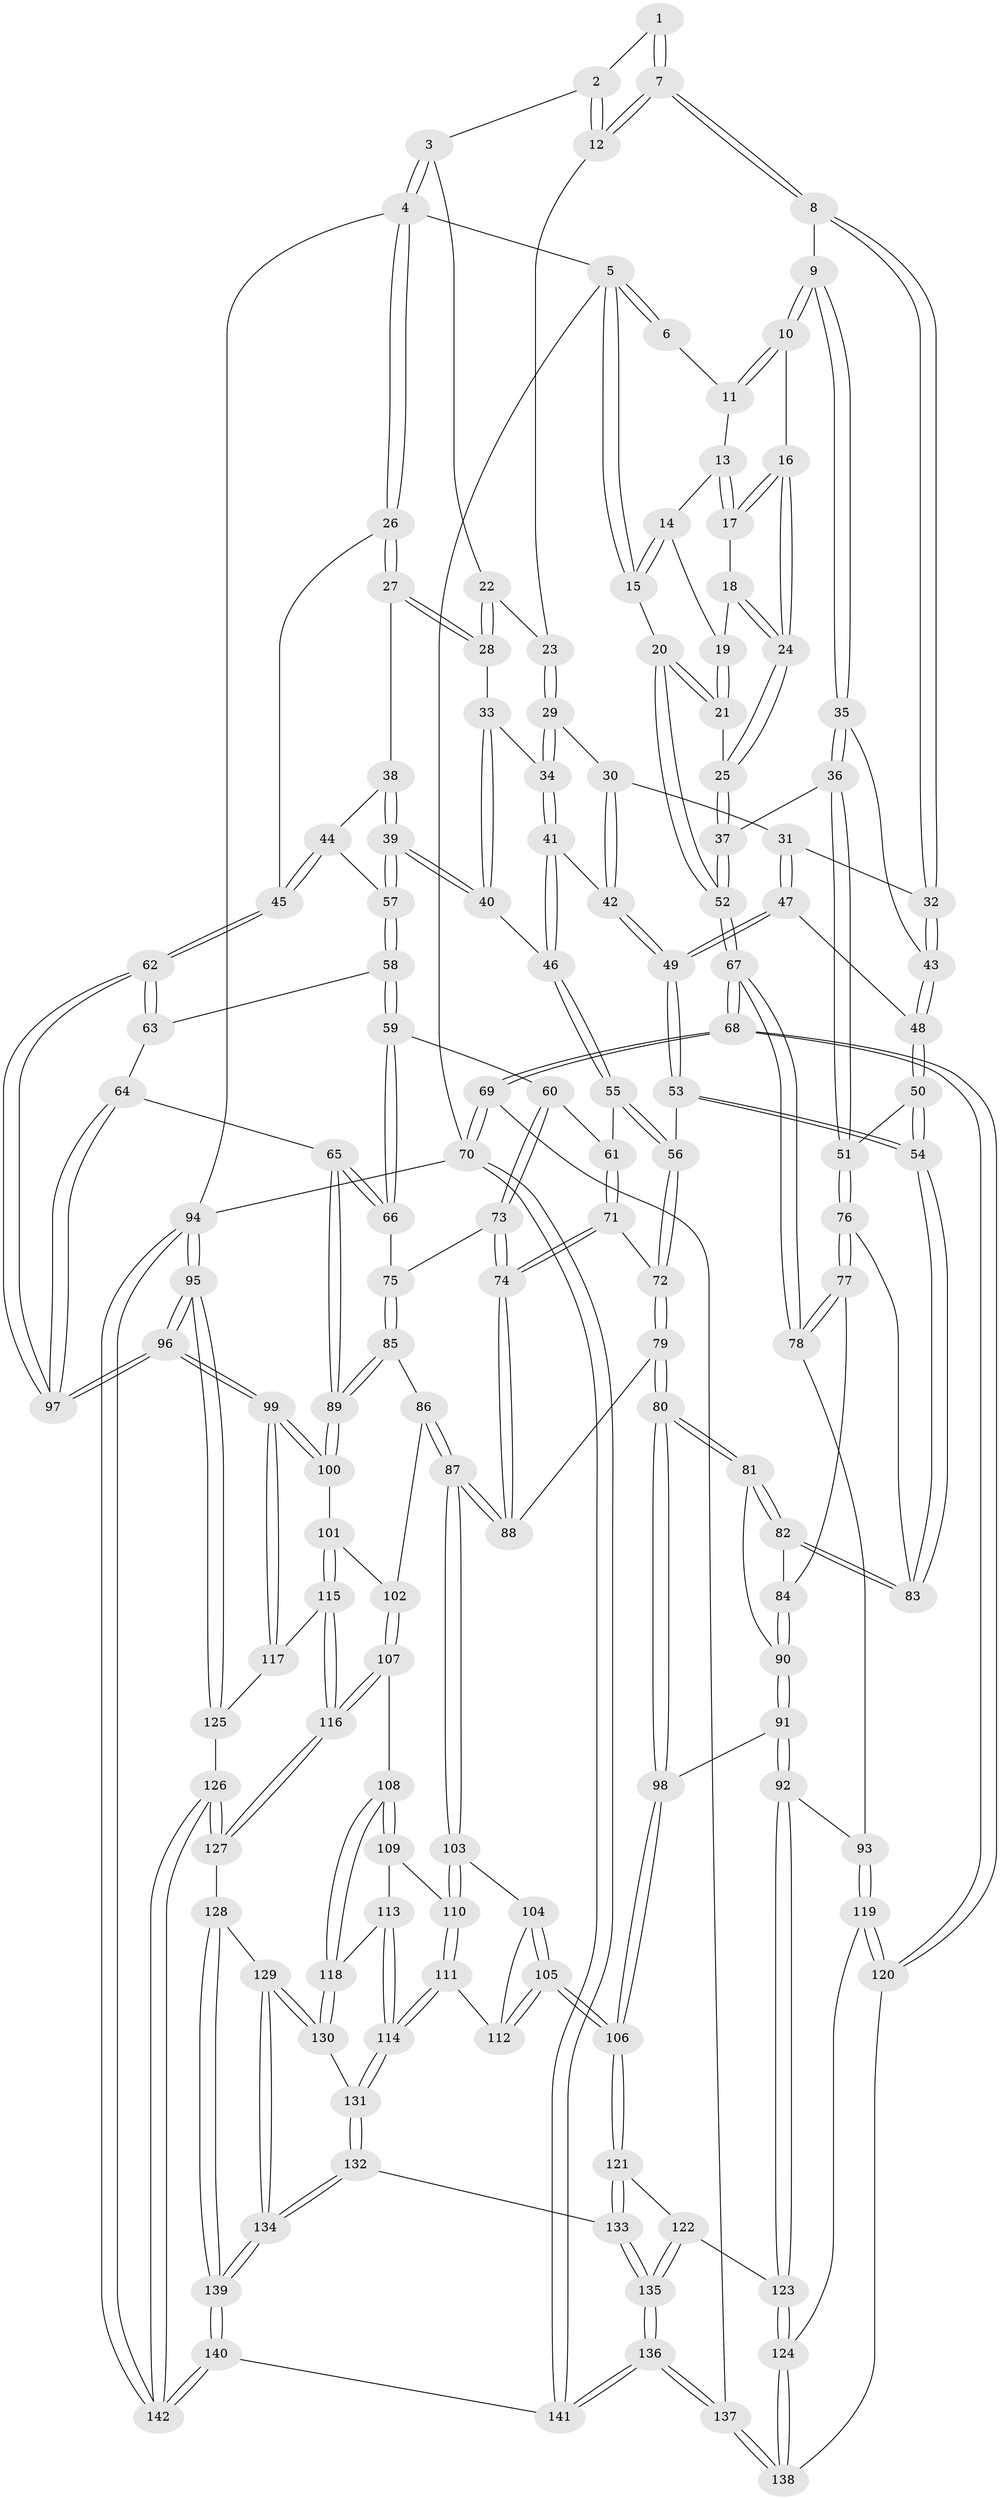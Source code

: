 // coarse degree distribution, {3: 0.6744186046511628, 4: 0.12790697674418605, 2: 0.10465116279069768, 5: 0.09302325581395349}
// Generated by graph-tools (version 1.1) at 2025/54/03/04/25 22:54:33]
// undirected, 142 vertices, 352 edges
graph export_dot {
  node [color=gray90,style=filled];
  1 [pos="+0.37099849543891245+0"];
  2 [pos="+0.642619913145138+0"];
  3 [pos="+0.9022212200624914+0"];
  4 [pos="+1+0"];
  5 [pos="+0+0"];
  6 [pos="+0.13709884227853864+0"];
  7 [pos="+0.3954191568786625+0.10459110539924167"];
  8 [pos="+0.3832890101948256+0.12383555925598168"];
  9 [pos="+0.34174680965898496+0.14221832326631442"];
  10 [pos="+0.28856749688404454+0.1338039287328199"];
  11 [pos="+0.14780048651111036+0.01365138601637851"];
  12 [pos="+0.523521601307693+0.11102243059836688"];
  13 [pos="+0.1354312996860156+0.03915237919799869"];
  14 [pos="+0.10157054785027791+0.06952990568443879"];
  15 [pos="+0+0.04950457704235235"];
  16 [pos="+0.22551075592296627+0.15696305299285418"];
  17 [pos="+0.1514021369871478+0.10812525784191997"];
  18 [pos="+0.141305136760475+0.1567472592456258"];
  19 [pos="+0.07256526817864103+0.1283616519107412"];
  20 [pos="+0+0.0971204706306972"];
  21 [pos="+0.03999317792891412+0.15810404011721055"];
  22 [pos="+0.8599452377523528+0"];
  23 [pos="+0.5240407957504885+0.1112161983282691"];
  24 [pos="+0.1583217918490245+0.20571993106763406"];
  25 [pos="+0.12657478320328683+0.27703806742044557"];
  26 [pos="+1+0.16138658694698002"];
  27 [pos="+0.9016385434199283+0.19678766995936806"];
  28 [pos="+0.8288095910813609+0.01247293501221711"];
  29 [pos="+0.6038635915523174+0.17518534719242193"];
  30 [pos="+0.5060243336081645+0.23558066834658523"];
  31 [pos="+0.4591337076136405+0.24430766340103582"];
  32 [pos="+0.42352335583808065+0.20981722089945676"];
  33 [pos="+0.8280259793286422+0.013504856872101095"];
  34 [pos="+0.6484102498446218+0.19652407538344072"];
  35 [pos="+0.27192589189899435+0.2886083417218742"];
  36 [pos="+0.18852836151614336+0.3753175943239857"];
  37 [pos="+0.13009910166139682+0.3539351775266633"];
  38 [pos="+0.9036495297709328+0.20864889021086577"];
  39 [pos="+0.8459968146690363+0.35565614480016716"];
  40 [pos="+0.7710442268272257+0.33971176442273493"];
  41 [pos="+0.65209625616421+0.2766447164984282"];
  42 [pos="+0.6049558708985137+0.28857108890457245"];
  43 [pos="+0.38183355840386085+0.31113262112043505"];
  44 [pos="+1+0.3053719453399889"];
  45 [pos="+1+0.32701918502904814"];
  46 [pos="+0.6987341735691427+0.3433942881597495"];
  47 [pos="+0.4903383534600905+0.3219926056578338"];
  48 [pos="+0.3955987911085919+0.34571958657977997"];
  49 [pos="+0.5019003362534574+0.33141374314086885"];
  50 [pos="+0.3907029141888464+0.3571766572462032"];
  51 [pos="+0.18872542605969161+0.3755629086163955"];
  52 [pos="+0+0.4425417499092279"];
  53 [pos="+0.508329559318283+0.4389679853959782"];
  54 [pos="+0.4147103117666766+0.4690312124791266"];
  55 [pos="+0.6798018154784314+0.38723645015587715"];
  56 [pos="+0.5221102601174668+0.44532448273718894"];
  57 [pos="+0.8588691746369567+0.3695348847531173"];
  58 [pos="+0.8592320051825231+0.3706643285349642"];
  59 [pos="+0.7993388899929592+0.48121092409040567"];
  60 [pos="+0.720168681351749+0.47127930061981077"];
  61 [pos="+0.6872394313227502+0.4325021769236872"];
  62 [pos="+1+0.4860835664392634"];
  63 [pos="+0.8865727089521384+0.40731898083433327"];
  64 [pos="+0.911002401908361+0.5496707776482168"];
  65 [pos="+0.8973973350227019+0.5596411993730133"];
  66 [pos="+0.8090675353155711+0.5219096812712105"];
  67 [pos="+0+0.5616390459584742"];
  68 [pos="+0+0.7536701954763128"];
  69 [pos="+0+0.8218024267289383"];
  70 [pos="+0+1"];
  71 [pos="+0.6254556631483704+0.5464119150242076"];
  72 [pos="+0.5262996339339562+0.4540166662123712"];
  73 [pos="+0.731584385598307+0.5273606903300205"];
  74 [pos="+0.6303130412997059+0.5824653776215614"];
  75 [pos="+0.7609636926960102+0.5512965934662551"];
  76 [pos="+0.22189915747820788+0.43569212411838715"];
  77 [pos="+0.21983034025065484+0.5055311589159349"];
  78 [pos="+0.18244737799072477+0.5751943227778873"];
  79 [pos="+0.5206405238246524+0.5907470902846426"];
  80 [pos="+0.4477653720653015+0.6331611095666536"];
  81 [pos="+0.4096896557412158+0.5600292516530065"];
  82 [pos="+0.40886199126133754+0.5210504671629687"];
  83 [pos="+0.4109224687687621+0.4725889296126286"];
  84 [pos="+0.26644502866069963+0.5427736059338962"];
  85 [pos="+0.7593468558930973+0.6025980347025938"];
  86 [pos="+0.7537904578578543+0.6086345788833893"];
  87 [pos="+0.6409070583166673+0.6169287017225563"];
  88 [pos="+0.6287140318040008+0.5918049775415263"];
  89 [pos="+0.8734858969849225+0.6103160942641367"];
  90 [pos="+0.3070407171148394+0.5813833000076265"];
  91 [pos="+0.29898070769786234+0.6591153173962973"];
  92 [pos="+0.25370692329232564+0.6911329418606421"];
  93 [pos="+0.1930450141903527+0.6643407285558288"];
  94 [pos="+1+1"];
  95 [pos="+1+0.7693242799404643"];
  96 [pos="+1+0.7661601411386026"];
  97 [pos="+1+0.5638147798890226"];
  98 [pos="+0.44307490654410603+0.6641247991802799"];
  99 [pos="+1+0.7558165576772864"];
  100 [pos="+0.8739391422619129+0.62145896265219"];
  101 [pos="+0.866028665299798+0.6780683010879173"];
  102 [pos="+0.7614929735201691+0.6507284862246057"];
  103 [pos="+0.6388966213550505+0.6438477710470054"];
  104 [pos="+0.5948527172384896+0.6656081200251053"];
  105 [pos="+0.4581805759383265+0.7009524175457055"];
  106 [pos="+0.45399606567065043+0.7002649050364114"];
  107 [pos="+0.7402817593141592+0.723982144283982"];
  108 [pos="+0.720580634656613+0.716579833306059"];
  109 [pos="+0.6521163606735124+0.673453538570689"];
  110 [pos="+0.6400772156906837+0.6467995863843404"];
  111 [pos="+0.5619191206865406+0.7504725877256906"];
  112 [pos="+0.5615320102680531+0.750179822251095"];
  113 [pos="+0.638114164979051+0.7095897679128673"];
  114 [pos="+0.5814088511016169+0.7677583377169671"];
  115 [pos="+0.8689349554488699+0.7080817122470274"];
  116 [pos="+0.7760021338649674+0.7686496341290144"];
  117 [pos="+0.874465269590262+0.7111900798052645"];
  118 [pos="+0.6564909591666489+0.7690208539334058"];
  119 [pos="+0.11089186317031317+0.7182093843738571"];
  120 [pos="+0+0.7553438812196192"];
  121 [pos="+0.41262577589321425+0.8037337945565014"];
  122 [pos="+0.3148943734162657+0.8094016086766221"];
  123 [pos="+0.2936464570859771+0.8059689576276644"];
  124 [pos="+0.2277362782636236+0.8527493293838396"];
  125 [pos="+0.9029539421025642+0.8099319556266371"];
  126 [pos="+0.8152359937504289+0.9317841656294512"];
  127 [pos="+0.759815211117312+0.8707229732139287"];
  128 [pos="+0.7178797932842462+0.8683722238242318"];
  129 [pos="+0.6826668341037553+0.8590265879739474"];
  130 [pos="+0.647604862548285+0.8233439379626221"];
  131 [pos="+0.5901424501981837+0.797158366758742"];
  132 [pos="+0.47863278109742785+0.8835190160727293"];
  133 [pos="+0.46220114498516296+0.877449909485211"];
  134 [pos="+0.5378840358374697+0.9417416903873995"];
  135 [pos="+0.3443732544143672+1"];
  136 [pos="+0.2525981632837594+1"];
  137 [pos="+0.20034916514794468+0.9632805687240876"];
  138 [pos="+0.2064458371028908+0.8874964229222121"];
  139 [pos="+0.5719048483299496+1"];
  140 [pos="+0.5882860594077618+1"];
  141 [pos="+0.2465754803907301+1"];
  142 [pos="+1+1"];
  1 -- 2;
  1 -- 7;
  1 -- 7;
  2 -- 3;
  2 -- 12;
  2 -- 12;
  3 -- 4;
  3 -- 4;
  3 -- 22;
  4 -- 5;
  4 -- 26;
  4 -- 26;
  4 -- 94;
  5 -- 6;
  5 -- 6;
  5 -- 15;
  5 -- 15;
  5 -- 70;
  6 -- 11;
  7 -- 8;
  7 -- 8;
  7 -- 12;
  7 -- 12;
  8 -- 9;
  8 -- 32;
  8 -- 32;
  9 -- 10;
  9 -- 10;
  9 -- 35;
  9 -- 35;
  10 -- 11;
  10 -- 11;
  10 -- 16;
  11 -- 13;
  12 -- 23;
  13 -- 14;
  13 -- 17;
  13 -- 17;
  14 -- 15;
  14 -- 15;
  14 -- 19;
  15 -- 20;
  16 -- 17;
  16 -- 17;
  16 -- 24;
  16 -- 24;
  17 -- 18;
  18 -- 19;
  18 -- 24;
  18 -- 24;
  19 -- 21;
  19 -- 21;
  20 -- 21;
  20 -- 21;
  20 -- 52;
  20 -- 52;
  21 -- 25;
  22 -- 23;
  22 -- 28;
  22 -- 28;
  23 -- 29;
  23 -- 29;
  24 -- 25;
  24 -- 25;
  25 -- 37;
  25 -- 37;
  26 -- 27;
  26 -- 27;
  26 -- 45;
  27 -- 28;
  27 -- 28;
  27 -- 38;
  28 -- 33;
  29 -- 30;
  29 -- 34;
  29 -- 34;
  30 -- 31;
  30 -- 42;
  30 -- 42;
  31 -- 32;
  31 -- 47;
  31 -- 47;
  32 -- 43;
  32 -- 43;
  33 -- 34;
  33 -- 40;
  33 -- 40;
  34 -- 41;
  34 -- 41;
  35 -- 36;
  35 -- 36;
  35 -- 43;
  36 -- 37;
  36 -- 51;
  36 -- 51;
  37 -- 52;
  37 -- 52;
  38 -- 39;
  38 -- 39;
  38 -- 44;
  39 -- 40;
  39 -- 40;
  39 -- 57;
  39 -- 57;
  40 -- 46;
  41 -- 42;
  41 -- 46;
  41 -- 46;
  42 -- 49;
  42 -- 49;
  43 -- 48;
  43 -- 48;
  44 -- 45;
  44 -- 45;
  44 -- 57;
  45 -- 62;
  45 -- 62;
  46 -- 55;
  46 -- 55;
  47 -- 48;
  47 -- 49;
  47 -- 49;
  48 -- 50;
  48 -- 50;
  49 -- 53;
  49 -- 53;
  50 -- 51;
  50 -- 54;
  50 -- 54;
  51 -- 76;
  51 -- 76;
  52 -- 67;
  52 -- 67;
  53 -- 54;
  53 -- 54;
  53 -- 56;
  54 -- 83;
  54 -- 83;
  55 -- 56;
  55 -- 56;
  55 -- 61;
  56 -- 72;
  56 -- 72;
  57 -- 58;
  57 -- 58;
  58 -- 59;
  58 -- 59;
  58 -- 63;
  59 -- 60;
  59 -- 66;
  59 -- 66;
  60 -- 61;
  60 -- 73;
  60 -- 73;
  61 -- 71;
  61 -- 71;
  62 -- 63;
  62 -- 63;
  62 -- 97;
  62 -- 97;
  63 -- 64;
  64 -- 65;
  64 -- 97;
  64 -- 97;
  65 -- 66;
  65 -- 66;
  65 -- 89;
  65 -- 89;
  66 -- 75;
  67 -- 68;
  67 -- 68;
  67 -- 78;
  67 -- 78;
  68 -- 69;
  68 -- 69;
  68 -- 120;
  68 -- 120;
  69 -- 70;
  69 -- 70;
  69 -- 137;
  70 -- 141;
  70 -- 141;
  70 -- 94;
  71 -- 72;
  71 -- 74;
  71 -- 74;
  72 -- 79;
  72 -- 79;
  73 -- 74;
  73 -- 74;
  73 -- 75;
  74 -- 88;
  74 -- 88;
  75 -- 85;
  75 -- 85;
  76 -- 77;
  76 -- 77;
  76 -- 83;
  77 -- 78;
  77 -- 78;
  77 -- 84;
  78 -- 93;
  79 -- 80;
  79 -- 80;
  79 -- 88;
  80 -- 81;
  80 -- 81;
  80 -- 98;
  80 -- 98;
  81 -- 82;
  81 -- 82;
  81 -- 90;
  82 -- 83;
  82 -- 83;
  82 -- 84;
  84 -- 90;
  84 -- 90;
  85 -- 86;
  85 -- 89;
  85 -- 89;
  86 -- 87;
  86 -- 87;
  86 -- 102;
  87 -- 88;
  87 -- 88;
  87 -- 103;
  87 -- 103;
  89 -- 100;
  89 -- 100;
  90 -- 91;
  90 -- 91;
  91 -- 92;
  91 -- 92;
  91 -- 98;
  92 -- 93;
  92 -- 123;
  92 -- 123;
  93 -- 119;
  93 -- 119;
  94 -- 95;
  94 -- 95;
  94 -- 142;
  94 -- 142;
  95 -- 96;
  95 -- 96;
  95 -- 125;
  95 -- 125;
  96 -- 97;
  96 -- 97;
  96 -- 99;
  96 -- 99;
  98 -- 106;
  98 -- 106;
  99 -- 100;
  99 -- 100;
  99 -- 117;
  99 -- 117;
  100 -- 101;
  101 -- 102;
  101 -- 115;
  101 -- 115;
  102 -- 107;
  102 -- 107;
  103 -- 104;
  103 -- 110;
  103 -- 110;
  104 -- 105;
  104 -- 105;
  104 -- 112;
  105 -- 106;
  105 -- 106;
  105 -- 112;
  105 -- 112;
  106 -- 121;
  106 -- 121;
  107 -- 108;
  107 -- 116;
  107 -- 116;
  108 -- 109;
  108 -- 109;
  108 -- 118;
  108 -- 118;
  109 -- 110;
  109 -- 113;
  110 -- 111;
  110 -- 111;
  111 -- 112;
  111 -- 114;
  111 -- 114;
  113 -- 114;
  113 -- 114;
  113 -- 118;
  114 -- 131;
  114 -- 131;
  115 -- 116;
  115 -- 116;
  115 -- 117;
  116 -- 127;
  116 -- 127;
  117 -- 125;
  118 -- 130;
  118 -- 130;
  119 -- 120;
  119 -- 120;
  119 -- 124;
  120 -- 138;
  121 -- 122;
  121 -- 133;
  121 -- 133;
  122 -- 123;
  122 -- 135;
  122 -- 135;
  123 -- 124;
  123 -- 124;
  124 -- 138;
  124 -- 138;
  125 -- 126;
  126 -- 127;
  126 -- 127;
  126 -- 142;
  126 -- 142;
  127 -- 128;
  128 -- 129;
  128 -- 139;
  128 -- 139;
  129 -- 130;
  129 -- 130;
  129 -- 134;
  129 -- 134;
  130 -- 131;
  131 -- 132;
  131 -- 132;
  132 -- 133;
  132 -- 134;
  132 -- 134;
  133 -- 135;
  133 -- 135;
  134 -- 139;
  134 -- 139;
  135 -- 136;
  135 -- 136;
  136 -- 137;
  136 -- 137;
  136 -- 141;
  136 -- 141;
  137 -- 138;
  137 -- 138;
  139 -- 140;
  139 -- 140;
  140 -- 141;
  140 -- 142;
  140 -- 142;
}
